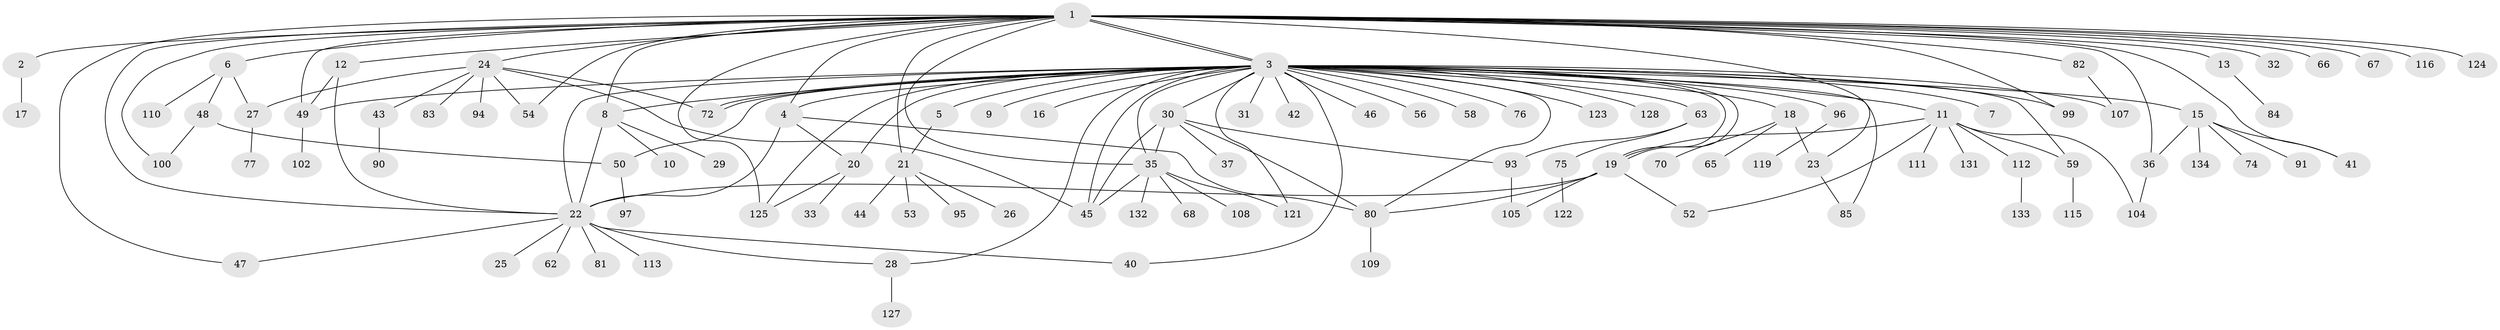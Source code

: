 // Generated by graph-tools (version 1.1) at 2025/52/02/27/25 19:52:00]
// undirected, 103 vertices, 147 edges
graph export_dot {
graph [start="1"]
  node [color=gray90,style=filled];
  1 [super="+78"];
  2;
  3 [super="+14"];
  4 [super="+34"];
  5 [super="+51"];
  6 [super="+57"];
  7;
  8 [super="+55"];
  9;
  10;
  11 [super="+130"];
  12 [super="+39"];
  13;
  15 [super="+38"];
  16;
  17;
  18 [super="+64"];
  19 [super="+98"];
  20 [super="+86"];
  21 [super="+61"];
  22 [super="+69"];
  23;
  24 [super="+118"];
  25;
  26;
  27 [super="+79"];
  28;
  29;
  30 [super="+88"];
  31;
  32;
  33;
  35 [super="+60"];
  36;
  37;
  40;
  41 [super="+71"];
  42;
  43;
  44;
  45 [super="+87"];
  46;
  47;
  48;
  49;
  50 [super="+120"];
  52;
  53;
  54 [super="+73"];
  56;
  58 [super="+89"];
  59;
  62;
  63;
  65;
  66;
  67;
  68;
  70;
  72 [super="+106"];
  74;
  75 [super="+103"];
  76;
  77;
  80 [super="+129"];
  81;
  82;
  83;
  84 [super="+101"];
  85 [super="+92"];
  90;
  91;
  93;
  94;
  95;
  96 [super="+117"];
  97;
  99 [super="+126"];
  100 [super="+114"];
  102;
  104 [super="+135"];
  105;
  107;
  108;
  109;
  110;
  111;
  112;
  113;
  115;
  116;
  119;
  121;
  122;
  123;
  124;
  125;
  127;
  128;
  131;
  132;
  133;
  134;
  1 -- 2;
  1 -- 3 [weight=2];
  1 -- 3;
  1 -- 4;
  1 -- 6;
  1 -- 8;
  1 -- 12;
  1 -- 13;
  1 -- 21;
  1 -- 23;
  1 -- 24;
  1 -- 32;
  1 -- 35;
  1 -- 36;
  1 -- 41;
  1 -- 47;
  1 -- 49;
  1 -- 54;
  1 -- 66;
  1 -- 67;
  1 -- 82;
  1 -- 116;
  1 -- 125;
  1 -- 100;
  1 -- 124;
  1 -- 22;
  1 -- 99;
  2 -- 17;
  3 -- 4;
  3 -- 5;
  3 -- 7;
  3 -- 8;
  3 -- 9;
  3 -- 11;
  3 -- 15;
  3 -- 16;
  3 -- 18;
  3 -- 19;
  3 -- 19;
  3 -- 20;
  3 -- 22;
  3 -- 30;
  3 -- 31;
  3 -- 49;
  3 -- 50;
  3 -- 56;
  3 -- 58;
  3 -- 59;
  3 -- 63;
  3 -- 72;
  3 -- 72;
  3 -- 76;
  3 -- 85;
  3 -- 96;
  3 -- 99;
  3 -- 107;
  3 -- 121;
  3 -- 123;
  3 -- 125;
  3 -- 128;
  3 -- 45;
  3 -- 35;
  3 -- 40;
  3 -- 42;
  3 -- 46;
  3 -- 28;
  3 -- 80;
  4 -- 22;
  4 -- 80 [weight=2];
  4 -- 20;
  5 -- 21;
  6 -- 48;
  6 -- 110;
  6 -- 27;
  8 -- 10;
  8 -- 29;
  8 -- 22;
  11 -- 19;
  11 -- 52;
  11 -- 59;
  11 -- 111;
  11 -- 112;
  11 -- 131;
  11 -- 104;
  12 -- 49;
  12 -- 22;
  13 -- 84;
  15 -- 74;
  15 -- 91;
  15 -- 134;
  15 -- 36;
  15 -- 41;
  18 -- 23;
  18 -- 65;
  18 -- 70;
  19 -- 52;
  19 -- 80;
  19 -- 105;
  19 -- 22;
  20 -- 33;
  20 -- 125;
  21 -- 26;
  21 -- 44;
  21 -- 53;
  21 -- 95;
  22 -- 25;
  22 -- 28;
  22 -- 40;
  22 -- 47;
  22 -- 62;
  22 -- 81;
  22 -- 113;
  23 -- 85;
  24 -- 27;
  24 -- 43;
  24 -- 54;
  24 -- 72;
  24 -- 83;
  24 -- 94;
  24 -- 45;
  27 -- 77;
  28 -- 127;
  30 -- 35;
  30 -- 37;
  30 -- 45;
  30 -- 93;
  30 -- 80;
  35 -- 68;
  35 -- 108;
  35 -- 121;
  35 -- 132;
  35 -- 45;
  36 -- 104;
  43 -- 90;
  48 -- 50;
  48 -- 100;
  49 -- 102;
  50 -- 97;
  59 -- 115;
  63 -- 75;
  63 -- 93;
  75 -- 122;
  80 -- 109;
  82 -- 107;
  93 -- 105;
  96 -- 119;
  112 -- 133;
}
